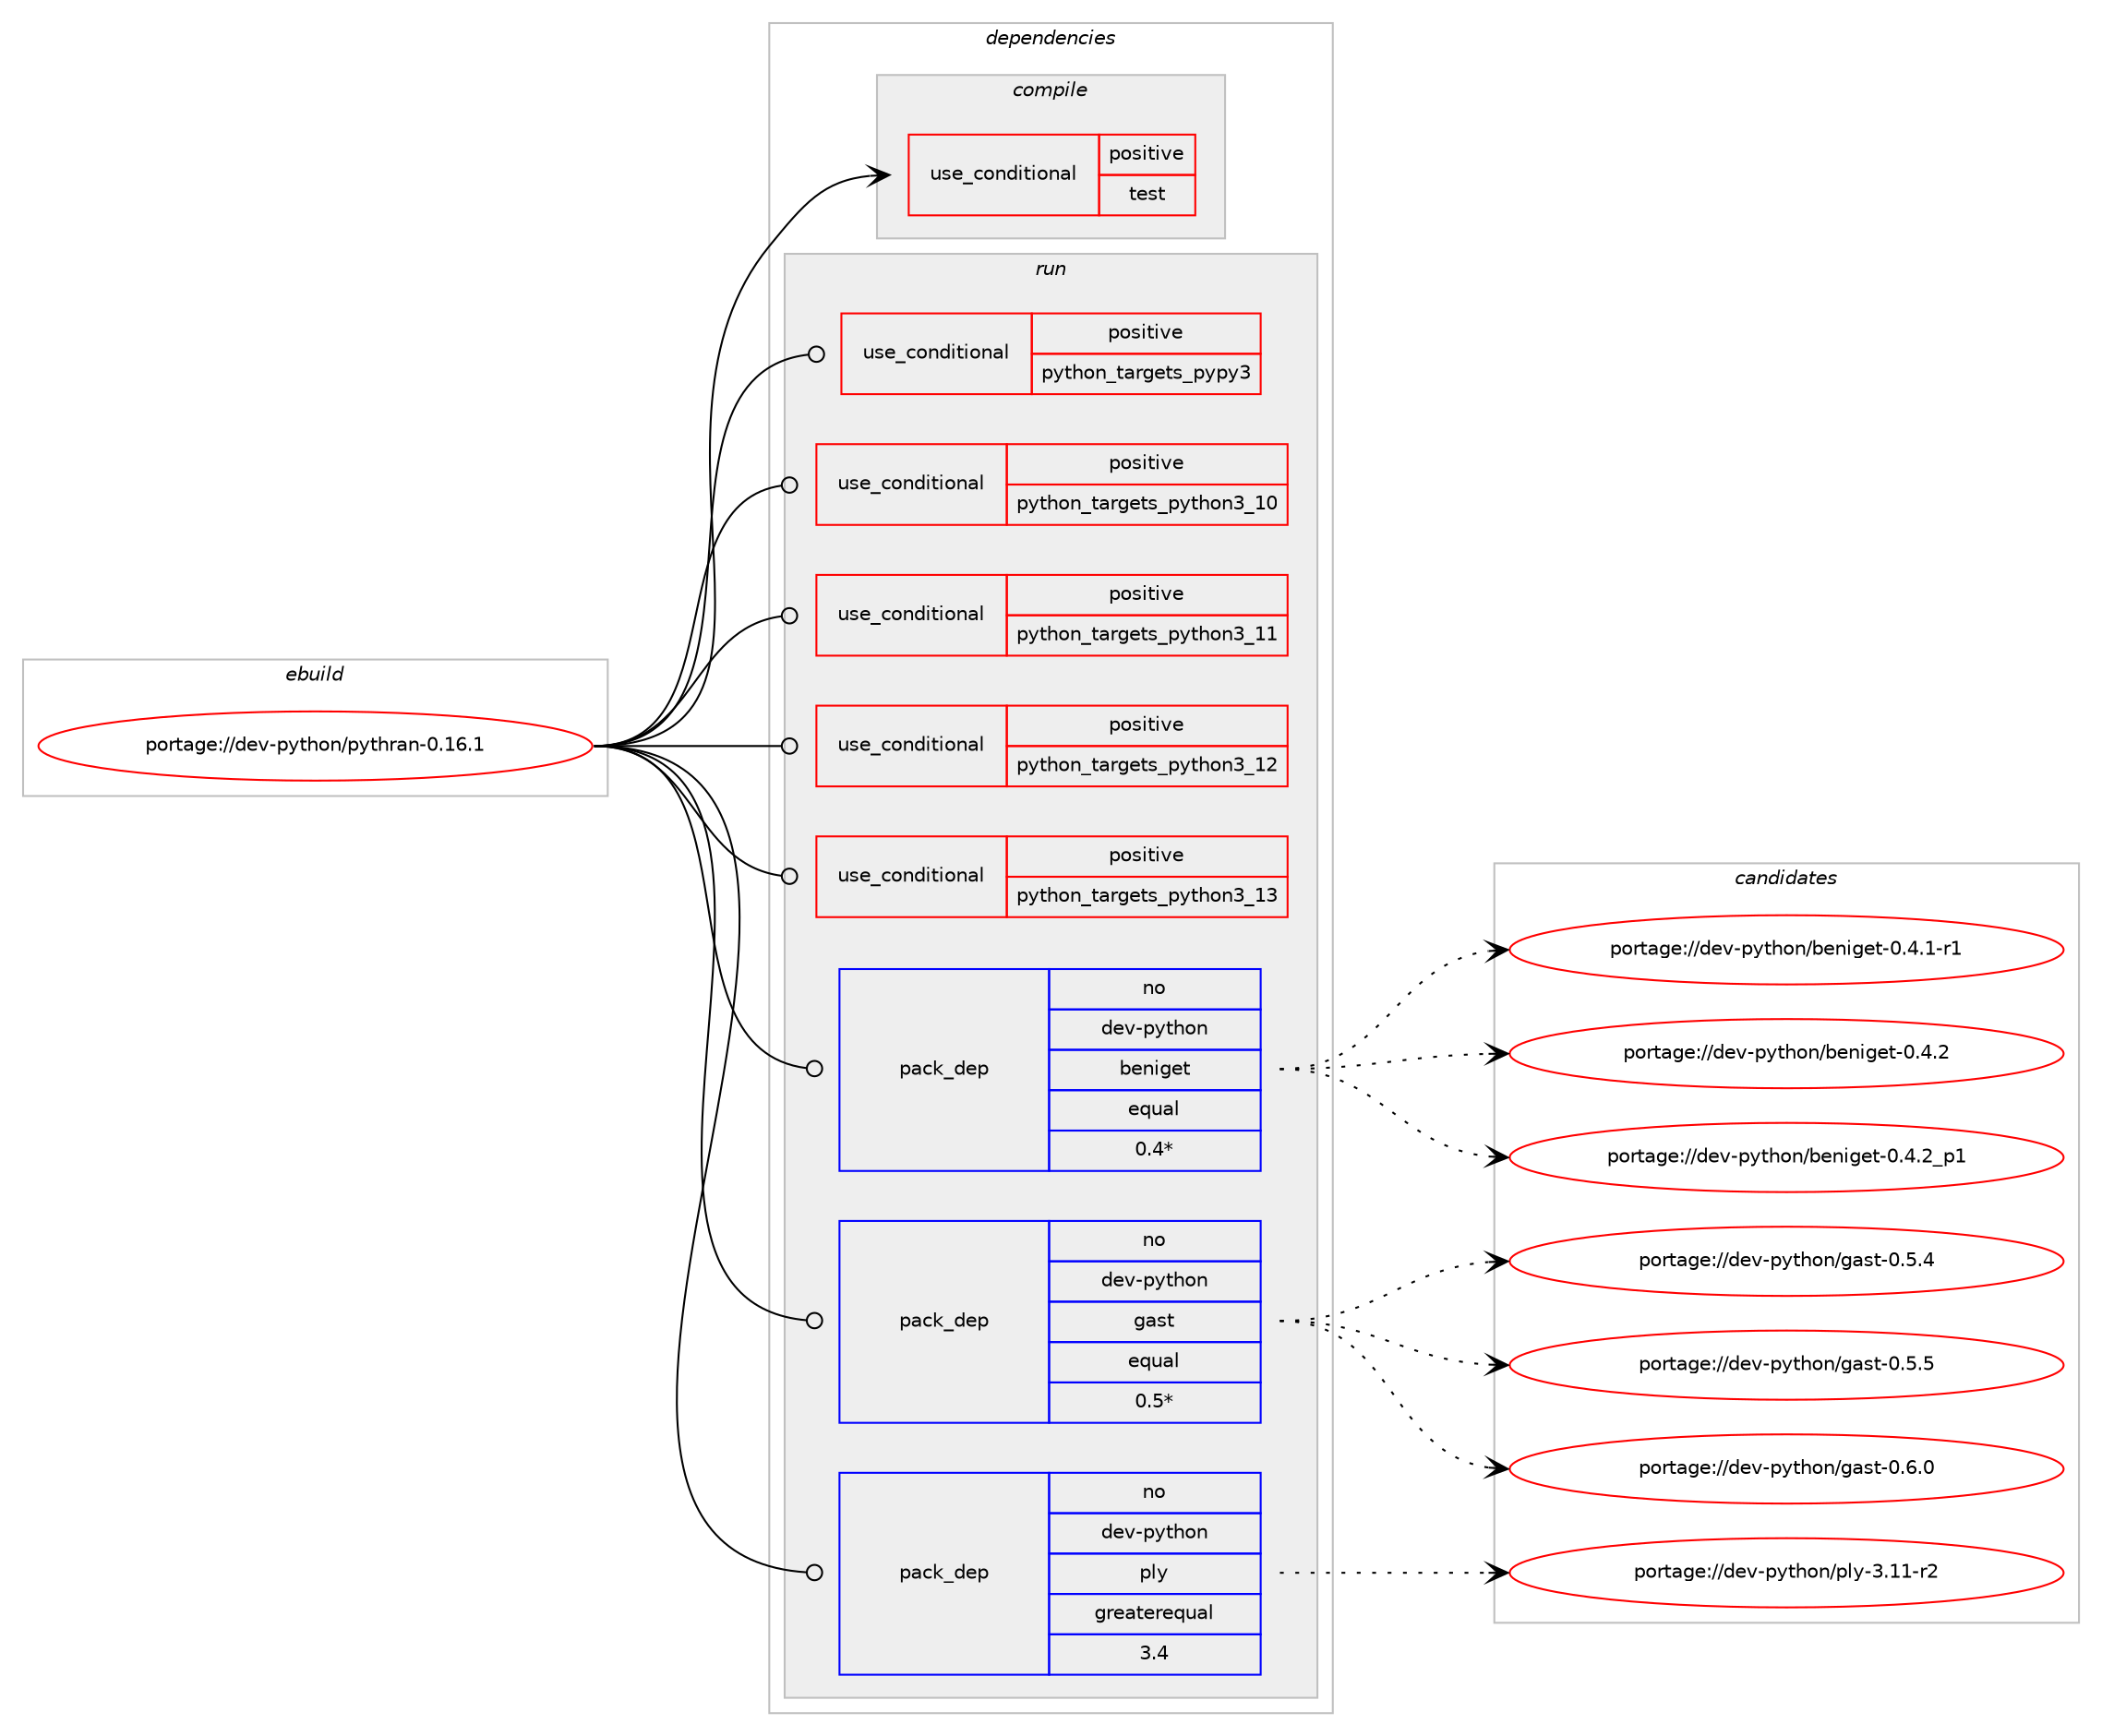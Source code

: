 digraph prolog {

# *************
# Graph options
# *************

newrank=true;
concentrate=true;
compound=true;
graph [rankdir=LR,fontname=Helvetica,fontsize=10,ranksep=1.5];#, ranksep=2.5, nodesep=0.2];
edge  [arrowhead=vee];
node  [fontname=Helvetica,fontsize=10];

# **********
# The ebuild
# **********

subgraph cluster_leftcol {
color=gray;
rank=same;
label=<<i>ebuild</i>>;
id [label="portage://dev-python/pythran-0.16.1", color=red, width=4, href="../dev-python/pythran-0.16.1.svg"];
}

# ****************
# The dependencies
# ****************

subgraph cluster_midcol {
color=gray;
label=<<i>dependencies</i>>;
subgraph cluster_compile {
fillcolor="#eeeeee";
style=filled;
label=<<i>compile</i>>;
subgraph cond37240 {
dependency80625 [label=<<TABLE BORDER="0" CELLBORDER="1" CELLSPACING="0" CELLPADDING="4"><TR><TD ROWSPAN="3" CELLPADDING="10">use_conditional</TD></TR><TR><TD>positive</TD></TR><TR><TD>test</TD></TR></TABLE>>, shape=none, color=red];
# *** BEGIN UNKNOWN DEPENDENCY TYPE (TODO) ***
# dependency80625 -> package_dependency(portage://dev-python/pythran-0.16.1,install,no,dev-libs,boost,none,[,,],[],[])
# *** END UNKNOWN DEPENDENCY TYPE (TODO) ***

# *** BEGIN UNKNOWN DEPENDENCY TYPE (TODO) ***
# dependency80625 -> package_dependency(portage://dev-python/pythran-0.16.1,install,no,dev-cpp,xsimd,none,[,,],[],[])
# *** END UNKNOWN DEPENDENCY TYPE (TODO) ***

}
id:e -> dependency80625:w [weight=20,style="solid",arrowhead="vee"];
}
subgraph cluster_compileandrun {
fillcolor="#eeeeee";
style=filled;
label=<<i>compile and run</i>>;
}
subgraph cluster_run {
fillcolor="#eeeeee";
style=filled;
label=<<i>run</i>>;
subgraph cond37241 {
dependency80626 [label=<<TABLE BORDER="0" CELLBORDER="1" CELLSPACING="0" CELLPADDING="4"><TR><TD ROWSPAN="3" CELLPADDING="10">use_conditional</TD></TR><TR><TD>positive</TD></TR><TR><TD>python_targets_pypy3</TD></TR></TABLE>>, shape=none, color=red];
# *** BEGIN UNKNOWN DEPENDENCY TYPE (TODO) ***
# dependency80626 -> package_dependency(portage://dev-python/pythran-0.16.1,run,no,dev-python,pypy3,none,[,,],any_same_slot,[])
# *** END UNKNOWN DEPENDENCY TYPE (TODO) ***

}
id:e -> dependency80626:w [weight=20,style="solid",arrowhead="odot"];
subgraph cond37242 {
dependency80627 [label=<<TABLE BORDER="0" CELLBORDER="1" CELLSPACING="0" CELLPADDING="4"><TR><TD ROWSPAN="3" CELLPADDING="10">use_conditional</TD></TR><TR><TD>positive</TD></TR><TR><TD>python_targets_python3_10</TD></TR></TABLE>>, shape=none, color=red];
# *** BEGIN UNKNOWN DEPENDENCY TYPE (TODO) ***
# dependency80627 -> package_dependency(portage://dev-python/pythran-0.16.1,run,no,dev-lang,python,none,[,,],[slot(3.10)],[])
# *** END UNKNOWN DEPENDENCY TYPE (TODO) ***

}
id:e -> dependency80627:w [weight=20,style="solid",arrowhead="odot"];
subgraph cond37243 {
dependency80628 [label=<<TABLE BORDER="0" CELLBORDER="1" CELLSPACING="0" CELLPADDING="4"><TR><TD ROWSPAN="3" CELLPADDING="10">use_conditional</TD></TR><TR><TD>positive</TD></TR><TR><TD>python_targets_python3_11</TD></TR></TABLE>>, shape=none, color=red];
# *** BEGIN UNKNOWN DEPENDENCY TYPE (TODO) ***
# dependency80628 -> package_dependency(portage://dev-python/pythran-0.16.1,run,no,dev-lang,python,none,[,,],[slot(3.11)],[])
# *** END UNKNOWN DEPENDENCY TYPE (TODO) ***

}
id:e -> dependency80628:w [weight=20,style="solid",arrowhead="odot"];
subgraph cond37244 {
dependency80629 [label=<<TABLE BORDER="0" CELLBORDER="1" CELLSPACING="0" CELLPADDING="4"><TR><TD ROWSPAN="3" CELLPADDING="10">use_conditional</TD></TR><TR><TD>positive</TD></TR><TR><TD>python_targets_python3_12</TD></TR></TABLE>>, shape=none, color=red];
# *** BEGIN UNKNOWN DEPENDENCY TYPE (TODO) ***
# dependency80629 -> package_dependency(portage://dev-python/pythran-0.16.1,run,no,dev-lang,python,none,[,,],[slot(3.12)],[])
# *** END UNKNOWN DEPENDENCY TYPE (TODO) ***

}
id:e -> dependency80629:w [weight=20,style="solid",arrowhead="odot"];
subgraph cond37245 {
dependency80630 [label=<<TABLE BORDER="0" CELLBORDER="1" CELLSPACING="0" CELLPADDING="4"><TR><TD ROWSPAN="3" CELLPADDING="10">use_conditional</TD></TR><TR><TD>positive</TD></TR><TR><TD>python_targets_python3_13</TD></TR></TABLE>>, shape=none, color=red];
# *** BEGIN UNKNOWN DEPENDENCY TYPE (TODO) ***
# dependency80630 -> package_dependency(portage://dev-python/pythran-0.16.1,run,no,dev-lang,python,none,[,,],[slot(3.13)],[])
# *** END UNKNOWN DEPENDENCY TYPE (TODO) ***

}
id:e -> dependency80630:w [weight=20,style="solid",arrowhead="odot"];
# *** BEGIN UNKNOWN DEPENDENCY TYPE (TODO) ***
# id -> package_dependency(portage://dev-python/pythran-0.16.1,run,no,dev-cpp,xsimd,none,[,,],[],[])
# *** END UNKNOWN DEPENDENCY TYPE (TODO) ***

# *** BEGIN UNKNOWN DEPENDENCY TYPE (TODO) ***
# id -> package_dependency(portage://dev-python/pythran-0.16.1,run,no,dev-libs,boost,none,[,,],[],[])
# *** END UNKNOWN DEPENDENCY TYPE (TODO) ***

subgraph pack42148 {
dependency80631 [label=<<TABLE BORDER="0" CELLBORDER="1" CELLSPACING="0" CELLPADDING="4" WIDTH="220"><TR><TD ROWSPAN="6" CELLPADDING="30">pack_dep</TD></TR><TR><TD WIDTH="110">no</TD></TR><TR><TD>dev-python</TD></TR><TR><TD>beniget</TD></TR><TR><TD>equal</TD></TR><TR><TD>0.4*</TD></TR></TABLE>>, shape=none, color=blue];
}
id:e -> dependency80631:w [weight=20,style="solid",arrowhead="odot"];
subgraph pack42149 {
dependency80632 [label=<<TABLE BORDER="0" CELLBORDER="1" CELLSPACING="0" CELLPADDING="4" WIDTH="220"><TR><TD ROWSPAN="6" CELLPADDING="30">pack_dep</TD></TR><TR><TD WIDTH="110">no</TD></TR><TR><TD>dev-python</TD></TR><TR><TD>gast</TD></TR><TR><TD>equal</TD></TR><TR><TD>0.5*</TD></TR></TABLE>>, shape=none, color=blue];
}
id:e -> dependency80632:w [weight=20,style="solid",arrowhead="odot"];
# *** BEGIN UNKNOWN DEPENDENCY TYPE (TODO) ***
# id -> package_dependency(portage://dev-python/pythran-0.16.1,run,no,dev-python,numpy,none,[,,],[],[use(optenable(python_targets_pypy3),negative),use(optenable(python_targets_python3_10),negative),use(optenable(python_targets_python3_11),negative),use(optenable(python_targets_python3_12),negative),use(optenable(python_targets_python3_13),negative)])
# *** END UNKNOWN DEPENDENCY TYPE (TODO) ***

subgraph pack42150 {
dependency80633 [label=<<TABLE BORDER="0" CELLBORDER="1" CELLSPACING="0" CELLPADDING="4" WIDTH="220"><TR><TD ROWSPAN="6" CELLPADDING="30">pack_dep</TD></TR><TR><TD WIDTH="110">no</TD></TR><TR><TD>dev-python</TD></TR><TR><TD>ply</TD></TR><TR><TD>greaterequal</TD></TR><TR><TD>3.4</TD></TR></TABLE>>, shape=none, color=blue];
}
id:e -> dependency80633:w [weight=20,style="solid",arrowhead="odot"];
# *** BEGIN UNKNOWN DEPENDENCY TYPE (TODO) ***
# id -> package_dependency(portage://dev-python/pythran-0.16.1,run,no,dev-python,setuptools,none,[,,],[],[use(optenable(python_targets_pypy3),negative),use(optenable(python_targets_python3_10),negative),use(optenable(python_targets_python3_11),negative),use(optenable(python_targets_python3_12),negative),use(optenable(python_targets_python3_13),negative)])
# *** END UNKNOWN DEPENDENCY TYPE (TODO) ***

}
}

# **************
# The candidates
# **************

subgraph cluster_choices {
rank=same;
color=gray;
label=<<i>candidates</i>>;

subgraph choice42148 {
color=black;
nodesep=1;
choice1001011184511212111610411111047981011101051031011164548465246494511449 [label="portage://dev-python/beniget-0.4.1-r1", color=red, width=4,href="../dev-python/beniget-0.4.1-r1.svg"];
choice100101118451121211161041111104798101110105103101116454846524650 [label="portage://dev-python/beniget-0.4.2", color=red, width=4,href="../dev-python/beniget-0.4.2.svg"];
choice1001011184511212111610411111047981011101051031011164548465246509511249 [label="portage://dev-python/beniget-0.4.2_p1", color=red, width=4,href="../dev-python/beniget-0.4.2_p1.svg"];
dependency80631:e -> choice1001011184511212111610411111047981011101051031011164548465246494511449:w [style=dotted,weight="100"];
dependency80631:e -> choice100101118451121211161041111104798101110105103101116454846524650:w [style=dotted,weight="100"];
dependency80631:e -> choice1001011184511212111610411111047981011101051031011164548465246509511249:w [style=dotted,weight="100"];
}
subgraph choice42149 {
color=black;
nodesep=1;
choice100101118451121211161041111104710397115116454846534652 [label="portage://dev-python/gast-0.5.4", color=red, width=4,href="../dev-python/gast-0.5.4.svg"];
choice100101118451121211161041111104710397115116454846534653 [label="portage://dev-python/gast-0.5.5", color=red, width=4,href="../dev-python/gast-0.5.5.svg"];
choice100101118451121211161041111104710397115116454846544648 [label="portage://dev-python/gast-0.6.0", color=red, width=4,href="../dev-python/gast-0.6.0.svg"];
dependency80632:e -> choice100101118451121211161041111104710397115116454846534652:w [style=dotted,weight="100"];
dependency80632:e -> choice100101118451121211161041111104710397115116454846534653:w [style=dotted,weight="100"];
dependency80632:e -> choice100101118451121211161041111104710397115116454846544648:w [style=dotted,weight="100"];
}
subgraph choice42150 {
color=black;
nodesep=1;
choice100101118451121211161041111104711210812145514649494511450 [label="portage://dev-python/ply-3.11-r2", color=red, width=4,href="../dev-python/ply-3.11-r2.svg"];
dependency80633:e -> choice100101118451121211161041111104711210812145514649494511450:w [style=dotted,weight="100"];
}
}

}
